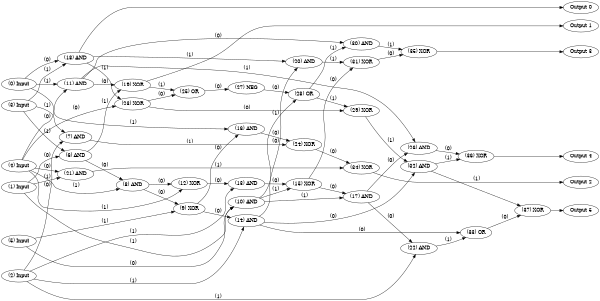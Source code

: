 digraph NeuralNetwork {
rankdir=LR;
size="4,3";
center = true;
node0 [label="(0) Input", color=black, labelfontcolor=black, fontcolor=black];
node1 [label="(1) Input", color=black, labelfontcolor=black, fontcolor=black];
node2 [label="(2) Input", color=black, labelfontcolor=black, fontcolor=black];
node3 [label="(3) Input", color=black, labelfontcolor=black, fontcolor=black];
node4 [label="(4) Input", color=black, labelfontcolor=black, fontcolor=black];
node5 [label="(5) Input", color=black, labelfontcolor=black, fontcolor=black];
node6 [label="(6) AND", color=black, labelfontcolor=black, fontcolor=black];
node1 -> node6 [label=" (0)", labelfontcolor=black, fontcolor=black, bold=true, color=black];
node3 -> node6 [label=" (1)", labelfontcolor=black, fontcolor=black, bold=true, color=black];
node7 [label="(7) AND", color=black, labelfontcolor=black, fontcolor=black];
node2 -> node7 [label=" (0)", labelfontcolor=black, fontcolor=black, bold=true, color=black];
node3 -> node7 [label=" (1)", labelfontcolor=black, fontcolor=black, bold=true, color=black];
node8 [label="(8) AND", color=black, labelfontcolor=black, fontcolor=black];
node6 -> node8 [label=" (0)", labelfontcolor=black, fontcolor=black, bold=true, color=black];
node4 -> node8 [label=" (1)", labelfontcolor=black, fontcolor=black, bold=true, color=black];
node9 [label="(9) XOR", color=black, labelfontcolor=black, fontcolor=black];
node8 -> node9 [label=" (0)", labelfontcolor=black, fontcolor=black, bold=true, color=black];
node5 -> node9 [label=" (1)", labelfontcolor=black, fontcolor=black, bold=true, color=black];
node10 [label="(10) AND", color=black, labelfontcolor=black, fontcolor=black];
node5 -> node10 [label=" (0)", labelfontcolor=black, fontcolor=black, bold=true, color=black];
node1 -> node10 [label=" (1)", labelfontcolor=black, fontcolor=black, bold=true, color=black];
node11 [label="(11) AND", color=black, labelfontcolor=black, fontcolor=black];
node4 -> node11 [label=" (0)", labelfontcolor=black, fontcolor=black, bold=true, color=black];
node0 -> node11 [label=" (1)", labelfontcolor=black, fontcolor=black, bold=true, color=black];
node12 [label="(12) XOR", color=black, labelfontcolor=black, fontcolor=black];
node8 -> node12 [label=" (0)", labelfontcolor=black, fontcolor=black, bold=true, color=black];
node4 -> node12 [label=" (1)", labelfontcolor=black, fontcolor=black, bold=true, color=black];
node13 [label="(13) AND", color=black, labelfontcolor=black, fontcolor=black];
node12 -> node13 [label=" (0)", labelfontcolor=black, fontcolor=black, bold=true, color=black];
node2 -> node13 [label=" (1)", labelfontcolor=black, fontcolor=black, bold=true, color=black];
node14 [label="(14) AND", color=black, labelfontcolor=black, fontcolor=black];
node9 -> node14 [label=" (0)", labelfontcolor=black, fontcolor=black, bold=true, color=black];
node2 -> node14 [label=" (1)", labelfontcolor=black, fontcolor=black, bold=true, color=black];
node15 [label="(15) XOR", color=black, labelfontcolor=black, fontcolor=black];
node13 -> node15 [label=" (0)", labelfontcolor=black, fontcolor=black, bold=true, color=black];
node10 -> node15 [label=" (1)", labelfontcolor=black, fontcolor=black, bold=true, color=black];
node16 [label="(16) AND", color=black, labelfontcolor=black, fontcolor=black];
node9 -> node16 [label=" (0)", labelfontcolor=black, fontcolor=black, bold=true, color=black];
node0 -> node16 [label=" (1)", labelfontcolor=black, fontcolor=black, bold=true, color=black];
node17 [label="(17) AND", color=black, labelfontcolor=black, fontcolor=black];
node15 -> node17 [label=" (0)", labelfontcolor=black, fontcolor=black, bold=true, color=black];
node10 -> node17 [label=" (1)", labelfontcolor=black, fontcolor=black, bold=true, color=black];
node18 [label="(18) AND", color=black, labelfontcolor=black, fontcolor=black];
node0 -> node18 [label=" (0)", labelfontcolor=black, fontcolor=black, bold=true, color=black];
node3 -> node18 [label=" (1)", labelfontcolor=black, fontcolor=black, bold=true, color=black];
node19 [label="(19) XOR", color=black, labelfontcolor=black, fontcolor=black];
node11 -> node19 [label=" (0)", labelfontcolor=black, fontcolor=black, bold=true, color=black];
node6 -> node19 [label=" (1)", labelfontcolor=black, fontcolor=black, bold=true, color=black];
node20 [label="(20) AND", color=black, labelfontcolor=black, fontcolor=black];
node14 -> node20 [label=" (0)", labelfontcolor=black, fontcolor=black, bold=true, color=black];
node18 -> node20 [label=" (1)", labelfontcolor=black, fontcolor=black, bold=true, color=black];
node21 [label="(21) AND", color=black, labelfontcolor=black, fontcolor=black];
node4 -> node21 [label=" (0)", labelfontcolor=black, fontcolor=black, bold=true, color=black];
node1 -> node21 [label=" (1)", labelfontcolor=black, fontcolor=black, bold=true, color=black];
node22 [label="(22) AND", color=black, labelfontcolor=black, fontcolor=black];
node17 -> node22 [label=" (0)", labelfontcolor=black, fontcolor=black, bold=true, color=black];
node2 -> node22 [label=" (1)", labelfontcolor=black, fontcolor=black, bold=true, color=black];
node23 [label="(23) XOR", color=black, labelfontcolor=black, fontcolor=black];
node4 -> node23 [label=" (0)", labelfontcolor=black, fontcolor=black, bold=true, color=black];
node18 -> node23 [label=" (1)", labelfontcolor=black, fontcolor=black, bold=true, color=black];
node24 [label="(24) XOR", color=black, labelfontcolor=black, fontcolor=black];
node16 -> node24 [label=" (0)", labelfontcolor=black, fontcolor=black, bold=true, color=black];
node7 -> node24 [label=" (1)", labelfontcolor=black, fontcolor=black, bold=true, color=black];
node25 [label="(25) OR", color=black, labelfontcolor=black, fontcolor=black];
node23 -> node25 [label=" (0)", labelfontcolor=black, fontcolor=black, bold=true, color=black];
node19 -> node25 [label=" (1)", labelfontcolor=black, fontcolor=black, bold=true, color=black];
node26 [label="(26) AND", color=black, labelfontcolor=black, fontcolor=black];
node17 -> node26 [label=" (0)", labelfontcolor=black, fontcolor=black, bold=true, color=black];
node11 -> node26 [label=" (1)", labelfontcolor=black, fontcolor=black, bold=true, color=black];
node27 [label="(27) NEG", color=black, labelfontcolor=black, fontcolor=black];
node25 -> node27 [label=" (0)", labelfontcolor=black, fontcolor=black, bold=true, color=black];
node28 [label="(28) OR", color=black, labelfontcolor=black, fontcolor=black];
node27 -> node28 [label=" (0)", labelfontcolor=black, fontcolor=black, bold=true, color=black];
node10 -> node28 [label=" (1)", labelfontcolor=black, fontcolor=black, bold=true, color=black];
node29 [label="(29) XOR", color=black, labelfontcolor=black, fontcolor=black];
node23 -> node29 [label=" (0)", labelfontcolor=black, fontcolor=black, bold=true, color=black];
node28 -> node29 [label=" (1)", labelfontcolor=black, fontcolor=black, bold=true, color=black];
node30 [label="(30) AND", color=black, labelfontcolor=black, fontcolor=black];
node11 -> node30 [label=" (0)", labelfontcolor=black, fontcolor=black, bold=true, color=black];
node28 -> node30 [label=" (1)", labelfontcolor=black, fontcolor=black, bold=true, color=black];
node31 [label="(31) XOR", color=black, labelfontcolor=black, fontcolor=black];
node15 -> node31 [label=" (0)", labelfontcolor=black, fontcolor=black, bold=true, color=black];
node20 -> node31 [label=" (1)", labelfontcolor=black, fontcolor=black, bold=true, color=black];
node32 [label="(32) AND", color=black, labelfontcolor=black, fontcolor=black];
node14 -> node32 [label=" (0)", labelfontcolor=black, fontcolor=black, bold=true, color=black];
node29 -> node32 [label=" (1)", labelfontcolor=black, fontcolor=black, bold=true, color=black];
node33 [label="(33) OR", color=black, labelfontcolor=black, fontcolor=black];
node14 -> node33 [label=" (0)", labelfontcolor=black, fontcolor=black, bold=true, color=black];
node22 -> node33 [label=" (1)", labelfontcolor=black, fontcolor=black, bold=true, color=black];
node34 [label="(34) XOR", color=black, labelfontcolor=black, fontcolor=black];
node24 -> node34 [label=" (0)", labelfontcolor=black, fontcolor=black, bold=true, color=black];
node21 -> node34 [label=" (1)", labelfontcolor=black, fontcolor=black, bold=true, color=black];
node35 [label="(35) XOR", color=black, labelfontcolor=black, fontcolor=black];
node31 -> node35 [label=" (0)", labelfontcolor=black, fontcolor=black, bold=true, color=black];
node30 -> node35 [label=" (1)", labelfontcolor=black, fontcolor=black, bold=true, color=black];
node36 [label="(36) XOR", color=black, labelfontcolor=black, fontcolor=black];
node26 -> node36 [label=" (0)", labelfontcolor=black, fontcolor=black, bold=true, color=black];
node32 -> node36 [label=" (1)", labelfontcolor=black, fontcolor=black, bold=true, color=black];
node37 [label="(37) XOR", color=black, labelfontcolor=black, fontcolor=black];
node33 -> node37 [label=" (0)", labelfontcolor=black, fontcolor=black, bold=true, color=black];
node32 -> node37 [label=" (1)", labelfontcolor=black, fontcolor=black, bold=true, color=black];
node38 [label="Output 0", color=black, labelfontcolor=black, fontcolor=black];
node18 -> node38 [labelfontcolor=black, fontcolor=black, bold=true, color=black];
node39 [label="Output 1", color=black, labelfontcolor=black, fontcolor=black];
node19 -> node39 [labelfontcolor=black, fontcolor=black, bold=true, color=black];
node40 [label="Output 2", color=black, labelfontcolor=black, fontcolor=black];
node34 -> node40 [labelfontcolor=black, fontcolor=black, bold=true, color=black];
node41 [label="Output 3", color=black, labelfontcolor=black, fontcolor=black];
node35 -> node41 [labelfontcolor=black, fontcolor=black, bold=true, color=black];
node42 [label="Output 4", color=black, labelfontcolor=black, fontcolor=black];
node36 -> node42 [labelfontcolor=black, fontcolor=black, bold=true, color=black];
node43 [label="Output 5", color=black, labelfontcolor=black, fontcolor=black];
node37 -> node43 [labelfontcolor=black, fontcolor=black, bold=true, color=black];
{ rank = source; "node0"; "node1"; "node2"; "node3"; "node4"; "node5"; }
{ rank = max;"node38";"node39";"node40";"node41";"node42";"node43"; }
}